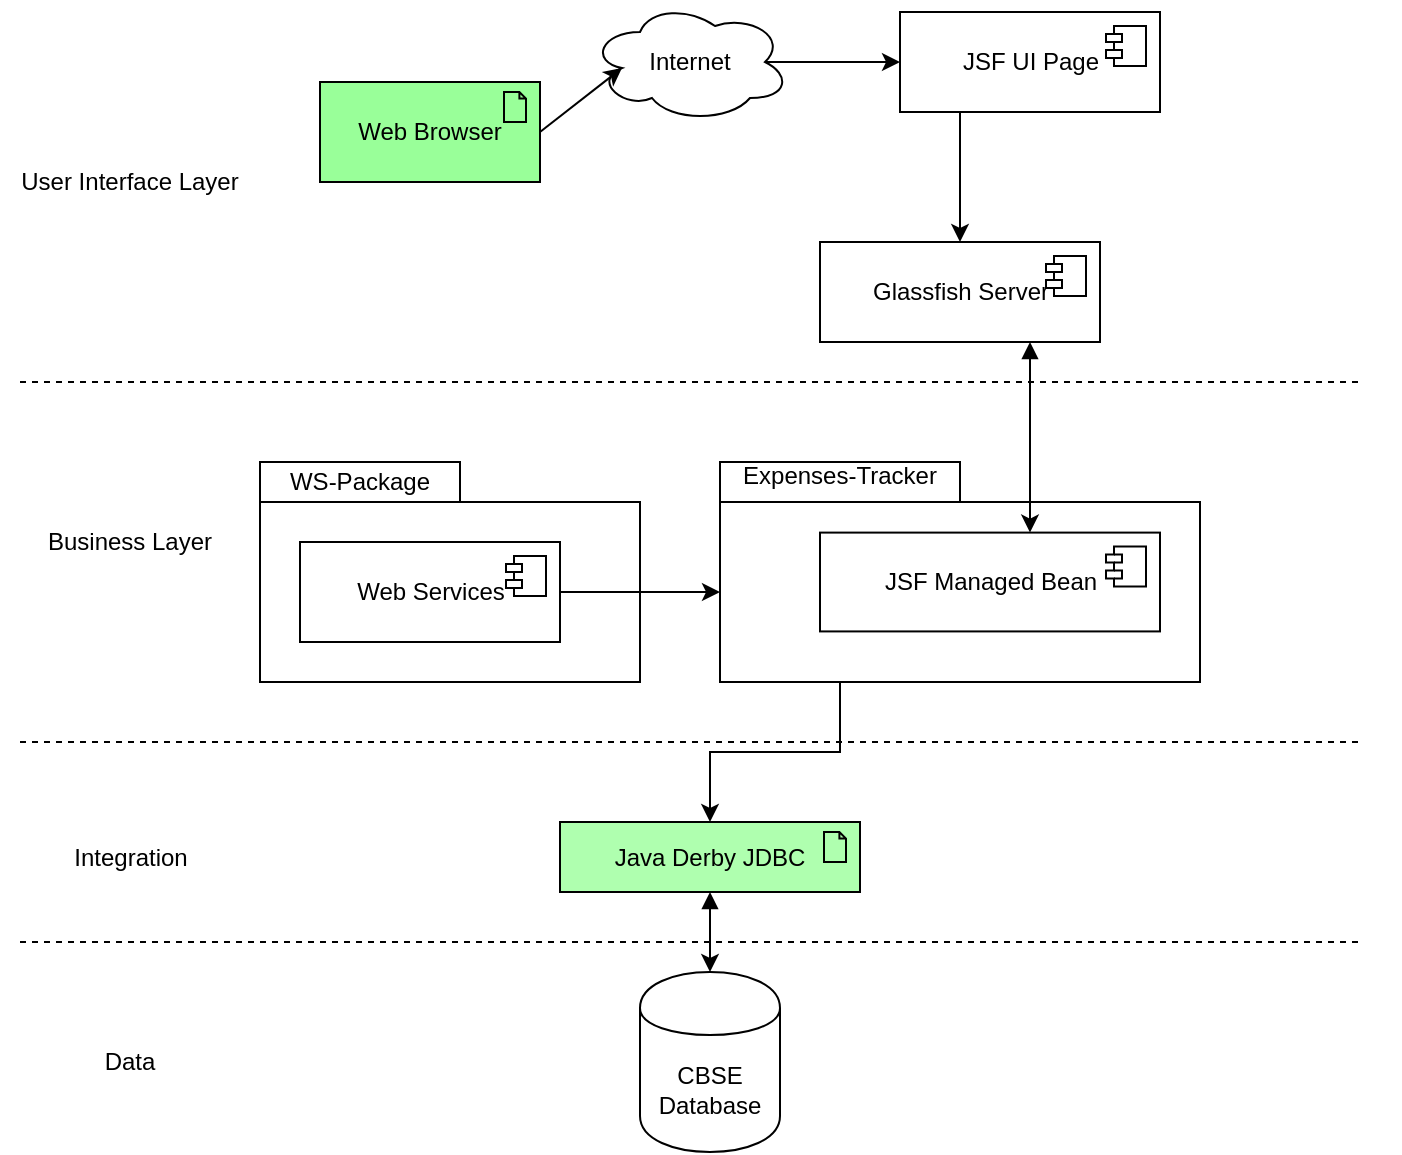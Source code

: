 <mxfile version="13.5.3" type="device"><diagram id="VjaEoLUi-DiW8I_qzLqW" name="Page-1"><mxGraphModel dx="1038" dy="556" grid="1" gridSize="10" guides="1" tooltips="1" connect="1" arrows="1" fold="1" page="1" pageScale="1" pageWidth="850" pageHeight="1100" math="0" shadow="0"><root><mxCell id="0"/><mxCell id="1" parent="0"/><mxCell id="nGXHunODwGqrBdTdkhB2-22" value="" style="group" vertex="1" connectable="0" parent="1"><mxGeometry x="370" y="320" width="340" height="120" as="geometry"/></mxCell><mxCell id="nGXHunODwGqrBdTdkhB2-12" value="" style="shape=folder;fontStyle=1;spacingTop=10;tabWidth=120;tabHeight=20;tabPosition=left;html=1;" vertex="1" parent="nGXHunODwGqrBdTdkhB2-22"><mxGeometry width="240" height="110" as="geometry"/></mxCell><mxCell id="nGXHunODwGqrBdTdkhB2-21" value="Expenses-Tracker" style="text;html=1;strokeColor=none;fillColor=none;align=center;verticalAlign=middle;whiteSpace=wrap;rounded=0;" vertex="1" parent="nGXHunODwGqrBdTdkhB2-22"><mxGeometry x="10.0" width="100.0" height="14.118" as="geometry"/></mxCell><mxCell id="nGXHunODwGqrBdTdkhB2-15" value="JSF Managed Bean" style="html=1;dropTarget=0;" vertex="1" parent="nGXHunODwGqrBdTdkhB2-22"><mxGeometry x="50" y="35.3" width="170" height="49.41" as="geometry"/></mxCell><mxCell id="nGXHunODwGqrBdTdkhB2-16" value="" style="shape=component;jettyWidth=8;jettyHeight=4;" vertex="1" parent="nGXHunODwGqrBdTdkhB2-15"><mxGeometry x="1" width="20" height="20" relative="1" as="geometry"><mxPoint x="-27" y="7" as="offset"/></mxGeometry></mxCell><mxCell id="nGXHunODwGqrBdTdkhB2-20" value="" style="group" vertex="1" connectable="0" parent="1"><mxGeometry x="140" y="320" width="190" height="110" as="geometry"/></mxCell><mxCell id="nGXHunODwGqrBdTdkhB2-13" value="" style="shape=folder;fontStyle=1;spacingTop=10;tabWidth=100;tabHeight=20;tabPosition=left;html=1;" vertex="1" parent="nGXHunODwGqrBdTdkhB2-20"><mxGeometry width="190" height="110" as="geometry"/></mxCell><mxCell id="nGXHunODwGqrBdTdkhB2-19" value="WS-Package" style="text;html=1;strokeColor=none;fillColor=none;align=center;verticalAlign=middle;whiteSpace=wrap;rounded=0;" vertex="1" parent="nGXHunODwGqrBdTdkhB2-20"><mxGeometry x="10" width="80" height="20" as="geometry"/></mxCell><mxCell id="nGXHunODwGqrBdTdkhB2-1" value="User Interface Layer" style="text;html=1;strokeColor=none;fillColor=none;align=center;verticalAlign=middle;whiteSpace=wrap;rounded=0;" vertex="1" parent="1"><mxGeometry x="10" y="170" width="130" height="20" as="geometry"/></mxCell><mxCell id="nGXHunODwGqrBdTdkhB2-5" value="Web Browser" style="html=1;outlineConnect=0;whiteSpace=wrap;fillColor=#99ff99;shape=mxgraph.archimate.application;appType=artifact" vertex="1" parent="1"><mxGeometry x="170" y="130" width="110" height="50" as="geometry"/></mxCell><mxCell id="nGXHunODwGqrBdTdkhB2-31" style="edgeStyle=orthogonalEdgeStyle;rounded=0;orthogonalLoop=1;jettySize=auto;html=1;exitX=0.875;exitY=0.5;exitDx=0;exitDy=0;exitPerimeter=0;entryX=0;entryY=0.5;entryDx=0;entryDy=0;" edge="1" parent="1" source="nGXHunODwGqrBdTdkhB2-6" target="nGXHunODwGqrBdTdkhB2-9"><mxGeometry relative="1" as="geometry"/></mxCell><mxCell id="nGXHunODwGqrBdTdkhB2-6" value="Internet" style="ellipse;shape=cloud;whiteSpace=wrap;html=1;" vertex="1" parent="1"><mxGeometry x="305" y="90" width="100" height="60" as="geometry"/></mxCell><mxCell id="nGXHunODwGqrBdTdkhB2-34" style="edgeStyle=orthogonalEdgeStyle;rounded=0;orthogonalLoop=1;jettySize=auto;html=1;exitX=0.75;exitY=1;exitDx=0;exitDy=0;startArrow=block;startFill=1;" edge="1" parent="1" source="nGXHunODwGqrBdTdkhB2-7" target="nGXHunODwGqrBdTdkhB2-15"><mxGeometry relative="1" as="geometry"><Array as="points"><mxPoint x="525" y="330"/><mxPoint x="525" y="330"/></Array></mxGeometry></mxCell><mxCell id="nGXHunODwGqrBdTdkhB2-7" value="Glassfish Server" style="html=1;dropTarget=0;" vertex="1" parent="1"><mxGeometry x="420" y="210" width="140" height="50" as="geometry"/></mxCell><mxCell id="nGXHunODwGqrBdTdkhB2-8" value="" style="shape=component;jettyWidth=8;jettyHeight=4;" vertex="1" parent="nGXHunODwGqrBdTdkhB2-7"><mxGeometry x="1" width="20" height="20" relative="1" as="geometry"><mxPoint x="-27" y="7" as="offset"/></mxGeometry></mxCell><mxCell id="nGXHunODwGqrBdTdkhB2-33" style="edgeStyle=orthogonalEdgeStyle;rounded=0;orthogonalLoop=1;jettySize=auto;html=1;exitX=0.25;exitY=1;exitDx=0;exitDy=0;" edge="1" parent="1" source="nGXHunODwGqrBdTdkhB2-9" target="nGXHunODwGqrBdTdkhB2-7"><mxGeometry relative="1" as="geometry"><Array as="points"><mxPoint x="490" y="145"/></Array></mxGeometry></mxCell><mxCell id="nGXHunODwGqrBdTdkhB2-9" value="JSF UI Page" style="html=1;dropTarget=0;" vertex="1" parent="1"><mxGeometry x="460" y="95" width="130" height="50" as="geometry"/></mxCell><mxCell id="nGXHunODwGqrBdTdkhB2-10" value="" style="shape=component;jettyWidth=8;jettyHeight=4;" vertex="1" parent="nGXHunODwGqrBdTdkhB2-9"><mxGeometry x="1" width="20" height="20" relative="1" as="geometry"><mxPoint x="-27" y="7" as="offset"/></mxGeometry></mxCell><mxCell id="nGXHunODwGqrBdTdkhB2-11" value="Business Layer" style="text;html=1;strokeColor=none;fillColor=none;align=center;verticalAlign=middle;whiteSpace=wrap;rounded=0;" vertex="1" parent="1"><mxGeometry x="20" y="350" width="110" height="20" as="geometry"/></mxCell><mxCell id="nGXHunODwGqrBdTdkhB2-35" style="edgeStyle=orthogonalEdgeStyle;rounded=0;orthogonalLoop=1;jettySize=auto;html=1;exitX=1;exitY=0.5;exitDx=0;exitDy=0;entryX=0;entryY=0;entryDx=0;entryDy=65;entryPerimeter=0;" edge="1" parent="1" source="nGXHunODwGqrBdTdkhB2-17" target="nGXHunODwGqrBdTdkhB2-12"><mxGeometry relative="1" as="geometry"/></mxCell><mxCell id="nGXHunODwGqrBdTdkhB2-17" value="Web Services" style="html=1;dropTarget=0;" vertex="1" parent="1"><mxGeometry x="160" y="360" width="130" height="50" as="geometry"/></mxCell><mxCell id="nGXHunODwGqrBdTdkhB2-18" value="" style="shape=component;jettyWidth=8;jettyHeight=4;" vertex="1" parent="nGXHunODwGqrBdTdkhB2-17"><mxGeometry x="1" width="20" height="20" relative="1" as="geometry"><mxPoint x="-27" y="7" as="offset"/></mxGeometry></mxCell><mxCell id="nGXHunODwGqrBdTdkhB2-23" value="Integration" style="text;html=1;strokeColor=none;fillColor=none;align=center;verticalAlign=middle;whiteSpace=wrap;rounded=0;" vertex="1" parent="1"><mxGeometry x="42.5" y="507.5" width="65" height="20" as="geometry"/></mxCell><mxCell id="nGXHunODwGqrBdTdkhB2-37" style="edgeStyle=orthogonalEdgeStyle;rounded=0;orthogonalLoop=1;jettySize=auto;html=1;exitX=0.5;exitY=1;exitDx=0;exitDy=0;exitPerimeter=0;startArrow=block;startFill=1;" edge="1" parent="1" source="nGXHunODwGqrBdTdkhB2-24" target="nGXHunODwGqrBdTdkhB2-26"><mxGeometry relative="1" as="geometry"/></mxCell><mxCell id="nGXHunODwGqrBdTdkhB2-24" value="Java Derby JDBC" style="html=1;outlineConnect=0;whiteSpace=wrap;fillColor=#AFFFAF;shape=mxgraph.archimate3.application;appType=artifact;archiType=square;" vertex="1" parent="1"><mxGeometry x="290" y="500" width="150" height="35" as="geometry"/></mxCell><mxCell id="nGXHunODwGqrBdTdkhB2-25" value="Data" style="text;html=1;strokeColor=none;fillColor=none;align=center;verticalAlign=middle;whiteSpace=wrap;rounded=0;" vertex="1" parent="1"><mxGeometry x="55" y="610" width="40" height="20" as="geometry"/></mxCell><mxCell id="nGXHunODwGqrBdTdkhB2-26" value="CBSE Database" style="shape=cylinder;whiteSpace=wrap;html=1;boundedLbl=1;backgroundOutline=1;" vertex="1" parent="1"><mxGeometry x="330" y="575" width="70" height="90" as="geometry"/></mxCell><mxCell id="nGXHunODwGqrBdTdkhB2-27" value="" style="endArrow=none;dashed=1;html=1;" edge="1" parent="1"><mxGeometry width="50" height="50" relative="1" as="geometry"><mxPoint x="20" y="560" as="sourcePoint"/><mxPoint x="690" y="560" as="targetPoint"/></mxGeometry></mxCell><mxCell id="nGXHunODwGqrBdTdkhB2-28" value="" style="endArrow=none;dashed=1;html=1;" edge="1" parent="1"><mxGeometry width="50" height="50" relative="1" as="geometry"><mxPoint x="20" y="280" as="sourcePoint"/><mxPoint x="690" y="280" as="targetPoint"/></mxGeometry></mxCell><mxCell id="nGXHunODwGqrBdTdkhB2-29" value="" style="endArrow=none;dashed=1;html=1;" edge="1" parent="1"><mxGeometry width="50" height="50" relative="1" as="geometry"><mxPoint x="20" y="460" as="sourcePoint"/><mxPoint x="690" y="460" as="targetPoint"/></mxGeometry></mxCell><mxCell id="nGXHunODwGqrBdTdkhB2-30" value="" style="endArrow=classic;html=1;exitX=1;exitY=0.5;exitDx=0;exitDy=0;exitPerimeter=0;entryX=0.16;entryY=0.55;entryDx=0;entryDy=0;entryPerimeter=0;" edge="1" parent="1" source="nGXHunODwGqrBdTdkhB2-5" target="nGXHunODwGqrBdTdkhB2-6"><mxGeometry width="50" height="50" relative="1" as="geometry"><mxPoint x="330" y="290" as="sourcePoint"/><mxPoint x="380" y="240" as="targetPoint"/></mxGeometry></mxCell><mxCell id="nGXHunODwGqrBdTdkhB2-36" style="edgeStyle=orthogonalEdgeStyle;rounded=0;orthogonalLoop=1;jettySize=auto;html=1;exitX=0.25;exitY=1;exitDx=0;exitDy=0;exitPerimeter=0;entryX=0.5;entryY=0;entryDx=0;entryDy=0;entryPerimeter=0;" edge="1" parent="1" source="nGXHunODwGqrBdTdkhB2-12" target="nGXHunODwGqrBdTdkhB2-24"><mxGeometry relative="1" as="geometry"/></mxCell></root></mxGraphModel></diagram></mxfile>